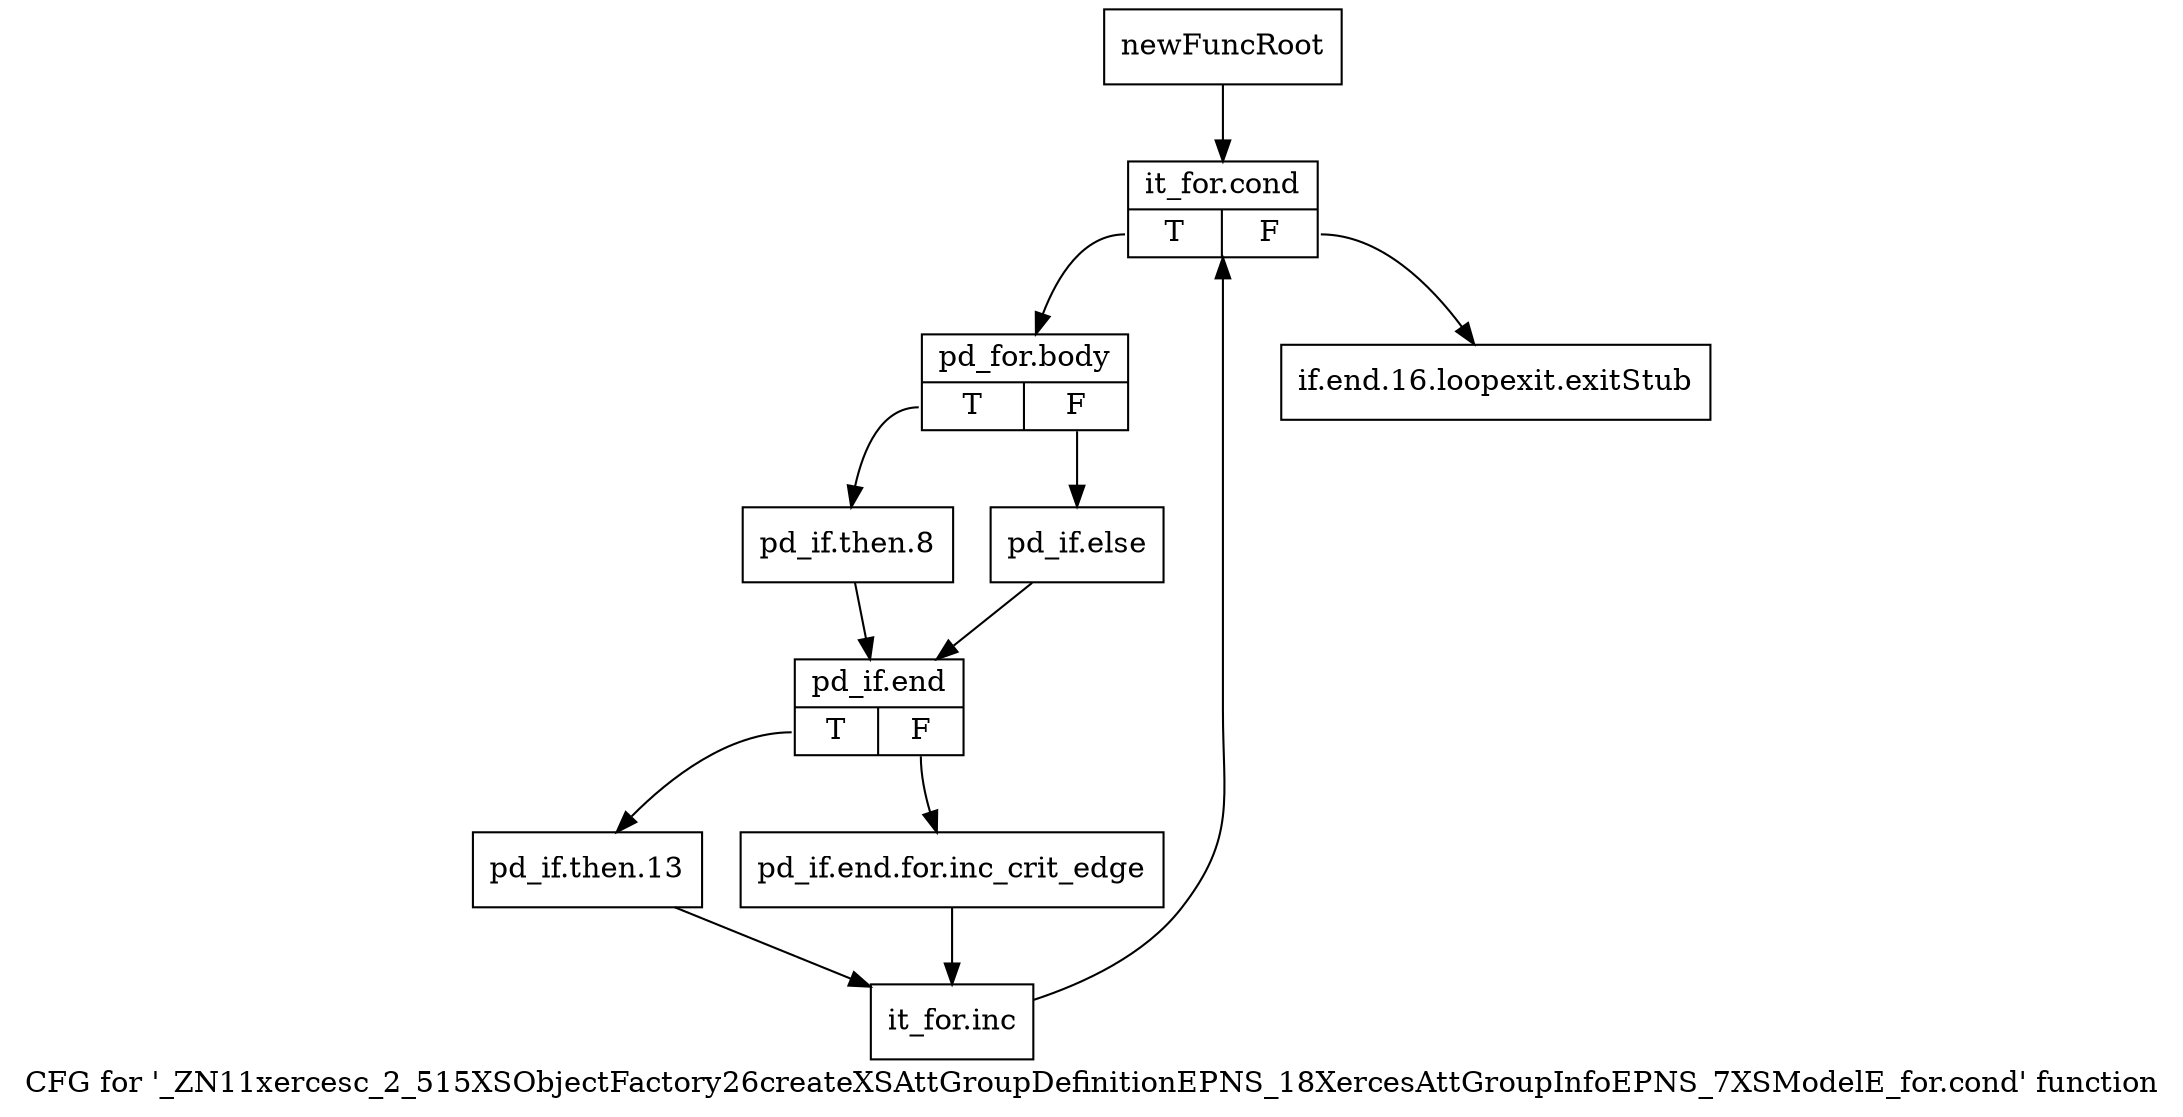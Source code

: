 digraph "CFG for '_ZN11xercesc_2_515XSObjectFactory26createXSAttGroupDefinitionEPNS_18XercesAttGroupInfoEPNS_7XSModelE_for.cond' function" {
	label="CFG for '_ZN11xercesc_2_515XSObjectFactory26createXSAttGroupDefinitionEPNS_18XercesAttGroupInfoEPNS_7XSModelE_for.cond' function";

	Node0x9c1c4f0 [shape=record,label="{newFuncRoot}"];
	Node0x9c1c4f0 -> Node0x9c1c590;
	Node0x9c1c540 [shape=record,label="{if.end.16.loopexit.exitStub}"];
	Node0x9c1c590 [shape=record,label="{it_for.cond|{<s0>T|<s1>F}}"];
	Node0x9c1c590:s0 -> Node0x9c1c5e0;
	Node0x9c1c590:s1 -> Node0x9c1c540;
	Node0x9c1c5e0 [shape=record,label="{pd_for.body|{<s0>T|<s1>F}}"];
	Node0x9c1c5e0:s0 -> Node0x9c1c680;
	Node0x9c1c5e0:s1 -> Node0x9c1c630;
	Node0x9c1c630 [shape=record,label="{pd_if.else}"];
	Node0x9c1c630 -> Node0x9c1c6d0;
	Node0x9c1c680 [shape=record,label="{pd_if.then.8}"];
	Node0x9c1c680 -> Node0x9c1c6d0;
	Node0x9c1c6d0 [shape=record,label="{pd_if.end|{<s0>T|<s1>F}}"];
	Node0x9c1c6d0:s0 -> Node0x9c1c770;
	Node0x9c1c6d0:s1 -> Node0x9c1c720;
	Node0x9c1c720 [shape=record,label="{pd_if.end.for.inc_crit_edge}"];
	Node0x9c1c720 -> Node0x9c1c7c0;
	Node0x9c1c770 [shape=record,label="{pd_if.then.13}"];
	Node0x9c1c770 -> Node0x9c1c7c0;
	Node0x9c1c7c0 [shape=record,label="{it_for.inc}"];
	Node0x9c1c7c0 -> Node0x9c1c590;
}
